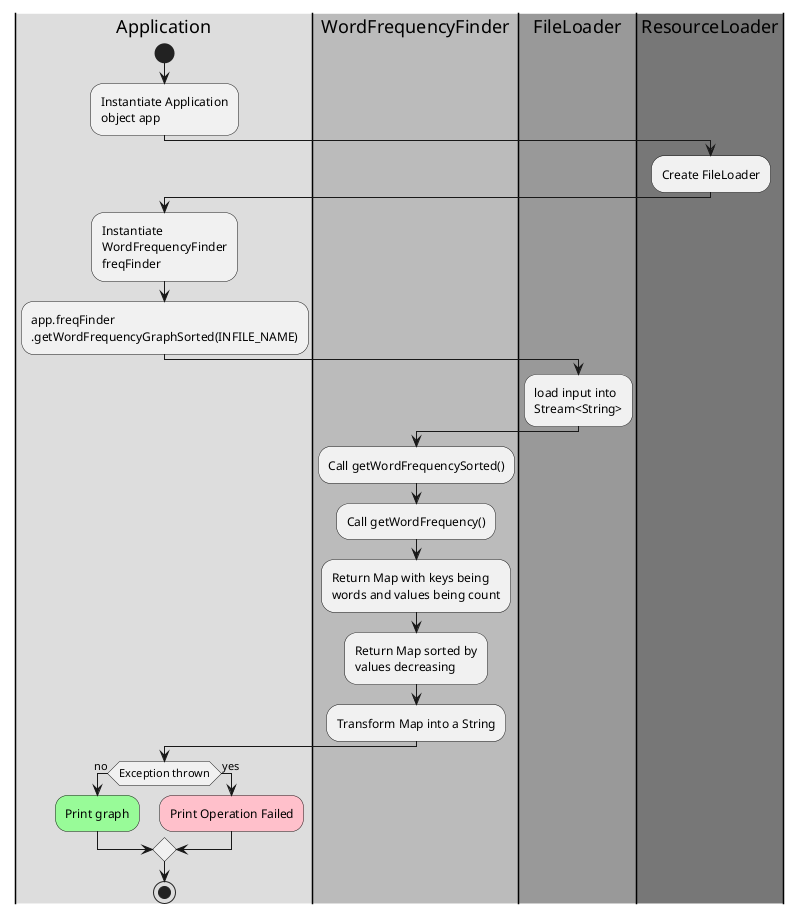 @startuml

|#DDD|Application|
|#BBB|WordFrequencyFinder|
|#999999|FileLoader|
|#777777|ResourceLoader|
|Application|
start
:Instantiate Application
object app;
|ResourceLoader|
:Create FileLoader;
|Application|
:Instantiate
WordFrequencyFinder
freqFinder;
:app.freqFinder
.getWordFrequencyGraphSorted(INFILE_NAME);
|FileLoader|
:load input into
Stream<String>;
|WordFrequencyFinder|
:Call getWordFrequencySorted();
:Call getWordFrequency();
:Return Map with keys being
words and values being count;
:Return Map sorted by
values decreasing;
:Transform Map into a String;
|Application|
if (Exception thrown) then (no)
    #palegreen:Print graph;
else (yes)
    #pink:Print Operation Failed;
endif
stop

@enduml
